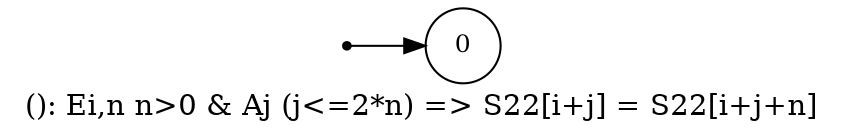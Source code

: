 digraph G {
label = "(): Ei,n n>0 & Aj (j<=2*n) => S22[i+j] = S22[i+j+n]";
rankdir = LR;
node [shape = circle, label="0", fontsize=12]0;
node [shape = point ]; qi
qi ->0;
}
